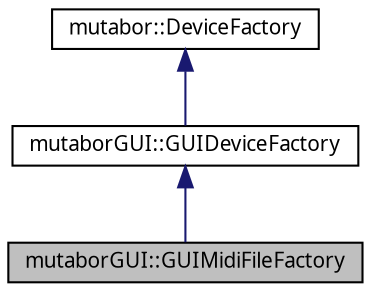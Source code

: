 digraph "mutaborGUI::GUIMidiFileFactory"
{
  edge [fontname="Sans",fontsize="10",labelfontname="Sans",labelfontsize="10"];
  node [fontname="Sans",fontsize="10",shape=record];
  Node0 [label="mutaborGUI::GUIMidiFileFactory",height=0.2,width=0.4,color="black", fillcolor="grey75", style="filled", fontcolor="black"];
  Node1 -> Node0 [dir="back",color="midnightblue",fontsize="10",style="solid",fontname="Sans"];
  Node1 [label="mutaborGUI::GUIDeviceFactory",height=0.2,width=0.4,color="black", fillcolor="white", style="filled",URL="$d2/d9a/classmutaborGUI_1_1GUIDeviceFactory.html"];
  Node2 -> Node1 [dir="back",color="midnightblue",fontsize="10",style="solid",fontname="Sans"];
  Node2 [label="mutabor::DeviceFactory",height=0.2,width=0.4,color="black", fillcolor="white", style="filled",URL="$d7/d57/classmutabor_1_1DeviceFactory.html"];
}
